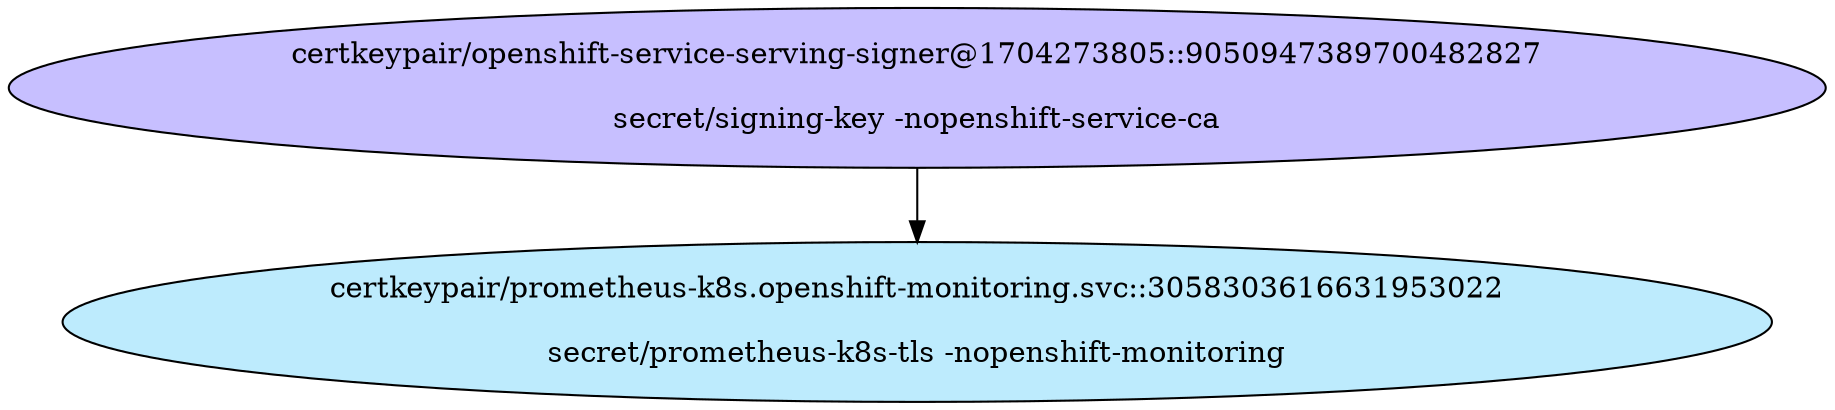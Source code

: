 digraph "Local Certificate" {
  // Node definitions.
  1 [
    label="certkeypair/openshift-service-serving-signer@1704273805::9050947389700482827\n\nsecret/signing-key -nopenshift-service-ca\n"
    style=filled
    fillcolor="#c7bfff"
  ];
  40 [
    label="certkeypair/prometheus-k8s.openshift-monitoring.svc::3058303616631953022\n\nsecret/prometheus-k8s-tls -nopenshift-monitoring\n"
    style=filled
    fillcolor="#bdebfd"
  ];

  // Edge definitions.
  1 -> 40;
}